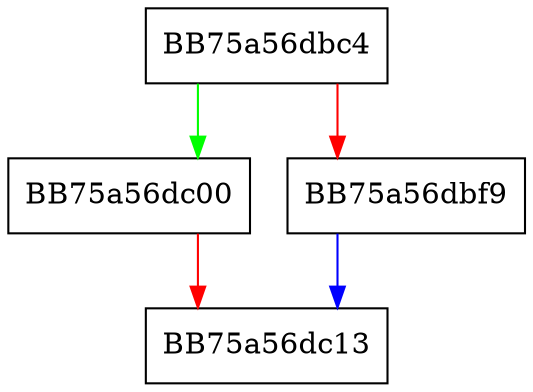digraph AppendWide {
  node [shape="box"];
  graph [splines=ortho];
  BB75a56dbc4 -> BB75a56dc00 [color="green"];
  BB75a56dbc4 -> BB75a56dbf9 [color="red"];
  BB75a56dbf9 -> BB75a56dc13 [color="blue"];
  BB75a56dc00 -> BB75a56dc13 [color="red"];
}